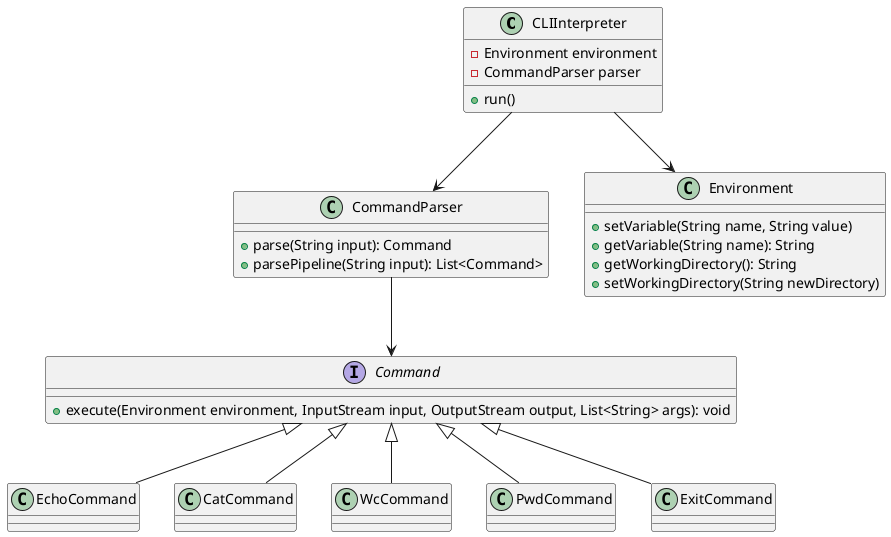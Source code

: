 @startuml
class CLIInterpreter {
    - Environment environment
    - CommandParser parser
    + run()
}

class CommandParser {
    + parse(String input): Command
    + parsePipeline(String input): List<Command>
}

class Environment {
    + setVariable(String name, String value)
    + getVariable(String name): String
    + getWorkingDirectory(): String
    + setWorkingDirectory(String newDirectory)
}

interface Command {
    + execute(Environment environment, InputStream input, OutputStream output, List<String> args): void
}

class EchoCommand

class CatCommand

class WcCommand

class PwdCommand

class ExitCommand

CLIInterpreter --> CommandParser
CLIInterpreter --> Environment
CommandParser --> Command
Command <|-- EchoCommand
Command <|-- CatCommand
Command <|-- WcCommand
Command <|-- PwdCommand
Command <|-- ExitCommand

@enduml

